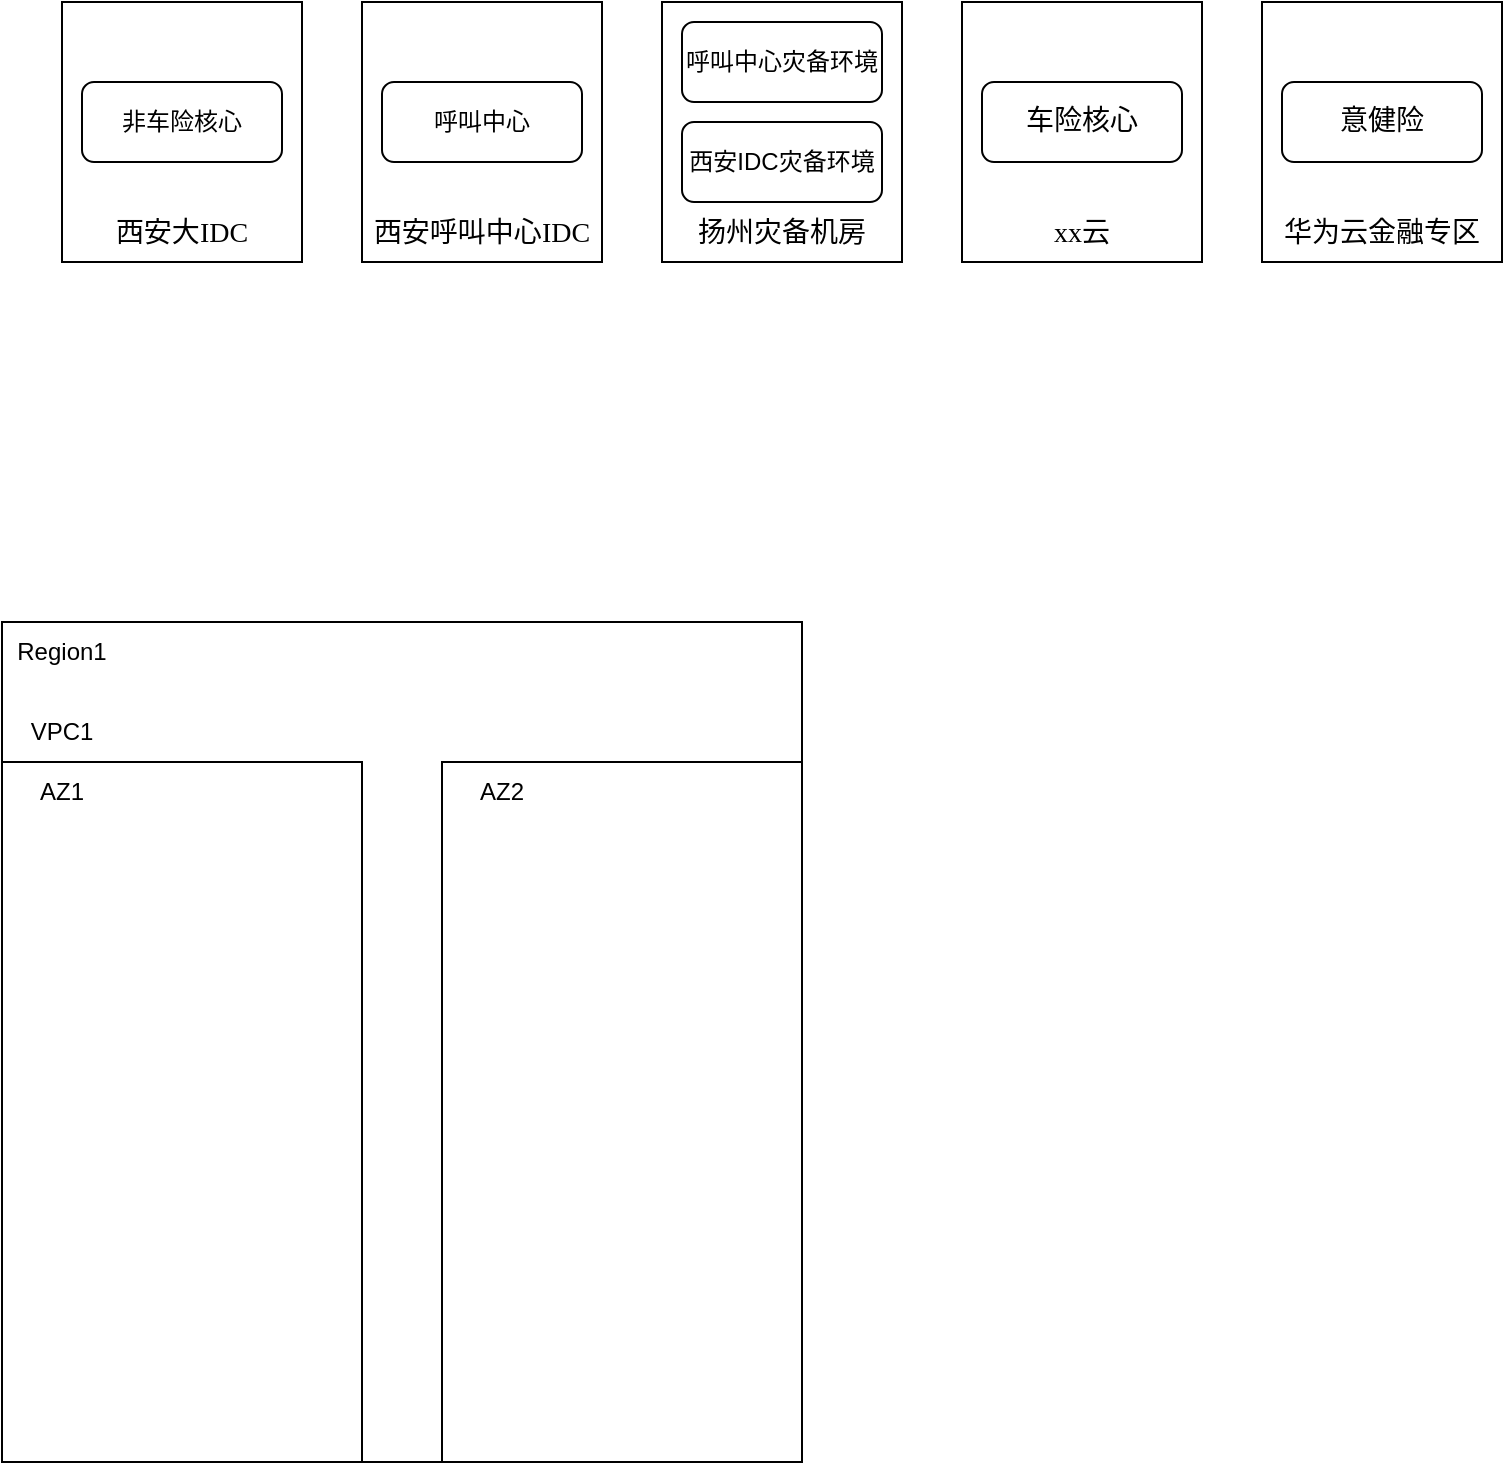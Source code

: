 <mxfile version="20.8.23" type="github">
  <diagram id="1HvbYhtdSqmgL1F3OeFL" name="第 1 页">
    <mxGraphModel dx="1026" dy="638" grid="1" gridSize="10" guides="1" tooltips="1" connect="1" arrows="1" fold="1" page="1" pageScale="1" pageWidth="827" pageHeight="1169" math="0" shadow="0">
      <root>
        <mxCell id="0" />
        <mxCell id="1" parent="0" />
        <mxCell id="OBHNnXGTpU4VKu28_vaq-1" value="&lt;p style=&quot;margin: 0pt 0pt 0.0pt; text-align: justify; font-family: Calibri; font-size: 10.5pt;&quot; class=&quot;MsoNormal&quot;&gt;&lt;br&gt;&lt;/p&gt;&lt;p style=&quot;margin: 0pt 0pt 0.0pt; text-align: justify; font-family: Calibri; font-size: 10.5pt;&quot; class=&quot;MsoNormal&quot;&gt;&lt;br&gt;&lt;/p&gt;&lt;p style=&quot;margin: 0pt 0pt 0.0pt; text-align: justify; font-family: Calibri; font-size: 10.5pt;&quot; class=&quot;MsoNormal&quot;&gt;&lt;br&gt;&lt;/p&gt;&lt;p style=&quot;margin: 0pt 0pt 0.0pt; text-align: justify; font-family: Calibri; font-size: 10.5pt;&quot; class=&quot;MsoNormal&quot;&gt;&lt;br&gt;&lt;/p&gt;&lt;p style=&quot;margin: 0pt 0pt 0.0pt; text-align: justify; font-family: Calibri; font-size: 10.5pt;&quot; class=&quot;MsoNormal&quot;&gt;&lt;br&gt;&lt;/p&gt;&lt;p style=&quot;margin: 0pt 0pt 0.0pt; text-align: justify; font-family: Calibri; font-size: 10.5pt;&quot; class=&quot;MsoNormal&quot;&gt;&lt;br&gt;&lt;/p&gt;&lt;p style=&quot;margin: 0pt 0pt 0.0pt; text-align: justify; font-family: Calibri; font-size: 10.5pt;&quot; class=&quot;MsoNormal&quot;&gt;&lt;font face=&quot;仿宋_GB2312&quot;&gt;西安大&lt;/font&gt;&lt;font face=&quot;仿宋_GB2312&quot;&gt;IDC&lt;/font&gt;&lt;/p&gt;" style="rounded=0;whiteSpace=wrap;html=1;" vertex="1" parent="1">
          <mxGeometry x="40" y="200" width="120" height="130" as="geometry" />
        </mxCell>
        <mxCell id="OBHNnXGTpU4VKu28_vaq-2" value="&lt;p style=&quot;margin: 0pt 0pt 0.0pt; text-align: justify; font-family: Calibri; font-size: 10.5pt;&quot; class=&quot;MsoNormal&quot;&gt;&lt;br&gt;&lt;/p&gt;&lt;p style=&quot;margin: 0pt 0pt 0.0pt; text-align: justify; font-family: Calibri; font-size: 10.5pt;&quot; class=&quot;MsoNormal&quot;&gt;&lt;br&gt;&lt;/p&gt;&lt;p style=&quot;margin: 0pt 0pt 0.0pt; text-align: justify; font-family: Calibri; font-size: 10.5pt;&quot; class=&quot;MsoNormal&quot;&gt;&lt;br&gt;&lt;/p&gt;&lt;p style=&quot;margin: 0pt 0pt 0.0pt; text-align: justify; font-family: Calibri; font-size: 10.5pt;&quot; class=&quot;MsoNormal&quot;&gt;&lt;br&gt;&lt;/p&gt;&lt;p style=&quot;margin: 0pt 0pt 0.0pt; text-align: justify; font-family: Calibri; font-size: 10.5pt;&quot; class=&quot;MsoNormal&quot;&gt;&lt;br&gt;&lt;/p&gt;&lt;p style=&quot;margin: 0pt 0pt 0.0pt; text-align: justify; font-family: Calibri; font-size: 10.5pt;&quot; class=&quot;MsoNormal&quot;&gt;&lt;br&gt;&lt;/p&gt;&lt;p style=&quot;margin: 0pt 0pt 0.0pt; text-align: justify; font-family: Calibri; font-size: 10.5pt;&quot; class=&quot;MsoNormal&quot;&gt;&lt;font face=&quot;仿宋_GB2312&quot;&gt;扬州灾备机房&lt;/font&gt;&lt;/p&gt;" style="rounded=0;whiteSpace=wrap;html=1;" vertex="1" parent="1">
          <mxGeometry x="340" y="200" width="120" height="130" as="geometry" />
        </mxCell>
        <mxCell id="OBHNnXGTpU4VKu28_vaq-3" value="&lt;p style=&quot;margin: 0pt 0pt 0.0pt; text-align: justify; font-family: Calibri; font-size: 10.5pt;&quot; class=&quot;MsoNormal&quot;&gt;&lt;br&gt;&lt;/p&gt;&lt;p style=&quot;margin: 0pt 0pt 0.0pt; text-align: justify; font-family: Calibri; font-size: 10.5pt;&quot; class=&quot;MsoNormal&quot;&gt;&lt;font face=&quot;仿宋_GB2312&quot;&gt;&lt;br&gt;&lt;/font&gt;&lt;/p&gt;&lt;p style=&quot;margin: 0pt 0pt 0.0pt; text-align: justify; font-family: Calibri; font-size: 10.5pt;&quot; class=&quot;MsoNormal&quot;&gt;&lt;font face=&quot;仿宋_GB2312&quot;&gt;&lt;br&gt;&lt;/font&gt;&lt;/p&gt;&lt;p style=&quot;margin: 0pt 0pt 0.0pt; text-align: justify; font-family: Calibri; font-size: 10.5pt;&quot; class=&quot;MsoNormal&quot;&gt;&lt;font face=&quot;仿宋_GB2312&quot;&gt;&lt;br&gt;&lt;/font&gt;&lt;/p&gt;&lt;p style=&quot;margin: 0pt 0pt 0.0pt; text-align: justify; font-family: Calibri; font-size: 10.5pt;&quot; class=&quot;MsoNormal&quot;&gt;&lt;font face=&quot;仿宋_GB2312&quot;&gt;&lt;br&gt;&lt;/font&gt;&lt;/p&gt;&lt;p style=&quot;margin: 0pt 0pt 0.0pt; text-align: justify; font-family: Calibri; font-size: 10.5pt;&quot; class=&quot;MsoNormal&quot;&gt;&lt;font face=&quot;仿宋_GB2312&quot;&gt;&lt;br&gt;&lt;/font&gt;&lt;/p&gt;&lt;p style=&quot;margin: 0pt 0pt 0.0pt; text-align: justify; font-family: Calibri; font-size: 10.5pt;&quot; class=&quot;MsoNormal&quot;&gt;&lt;font style=&quot;font-size: 10.5pt;&quot; face=&quot;仿宋_GB2312&quot;&gt;西安呼叫中心&lt;/font&gt;&lt;font style=&quot;font-size: 10.5pt;&quot; face=&quot;仿宋_GB2312&quot;&gt;IDC&lt;/font&gt;&lt;br&gt;&lt;/p&gt;" style="rounded=0;whiteSpace=wrap;html=1;" vertex="1" parent="1">
          <mxGeometry x="190" y="200" width="120" height="130" as="geometry" />
        </mxCell>
        <mxCell id="OBHNnXGTpU4VKu28_vaq-4" value="&lt;p style=&quot;margin: 0pt 0pt 0.0pt; text-align: justify; font-family: Calibri; font-size: 10.5pt;&quot; class=&quot;MsoNormal&quot;&gt;&lt;span style=&quot;font-family: 仿宋_GB2312; font-size: 10.5pt;&quot;&gt;&lt;br&gt;&lt;/span&gt;&lt;/p&gt;&lt;p style=&quot;margin: 0pt 0pt 0.0pt; text-align: justify; font-family: Calibri; font-size: 10.5pt;&quot; class=&quot;MsoNormal&quot;&gt;&lt;span style=&quot;font-family: 仿宋_GB2312; font-size: 10.5pt;&quot;&gt;&lt;br&gt;&lt;/span&gt;&lt;/p&gt;&lt;p style=&quot;margin: 0pt 0pt 0.0pt; text-align: justify; font-family: Calibri; font-size: 10.5pt;&quot; class=&quot;MsoNormal&quot;&gt;&lt;span style=&quot;font-family: 仿宋_GB2312; font-size: 10.5pt;&quot;&gt;&lt;br&gt;&lt;/span&gt;&lt;/p&gt;&lt;p style=&quot;margin: 0pt 0pt 0.0pt; text-align: justify; font-family: Calibri; font-size: 10.5pt;&quot; class=&quot;MsoNormal&quot;&gt;&lt;span style=&quot;font-family: 仿宋_GB2312; font-size: 10.5pt;&quot;&gt;&lt;br&gt;&lt;/span&gt;&lt;/p&gt;&lt;p style=&quot;margin: 0pt 0pt 0.0pt; text-align: justify; font-family: Calibri; font-size: 10.5pt;&quot; class=&quot;MsoNormal&quot;&gt;&lt;span style=&quot;font-family: 仿宋_GB2312; font-size: 10.5pt;&quot;&gt;&lt;br&gt;&lt;/span&gt;&lt;/p&gt;&lt;p style=&quot;margin: 0pt 0pt 0.0pt; text-align: justify; font-family: Calibri; font-size: 10.5pt;&quot; class=&quot;MsoNormal&quot;&gt;&lt;span style=&quot;font-family: 仿宋_GB2312; font-size: 10.5pt;&quot;&gt;&lt;br&gt;&lt;/span&gt;&lt;/p&gt;&lt;p style=&quot;margin: 0pt 0pt 0.0pt; text-align: justify; font-family: Calibri; font-size: 10.5pt;&quot; class=&quot;MsoNormal&quot;&gt;&lt;span style=&quot;font-family: 仿宋_GB2312; font-size: 10.5pt;&quot;&gt;xx云&lt;/span&gt;&lt;br&gt;&lt;/p&gt;" style="rounded=0;whiteSpace=wrap;html=1;" vertex="1" parent="1">
          <mxGeometry x="490" y="200" width="120" height="130" as="geometry" />
        </mxCell>
        <mxCell id="OBHNnXGTpU4VKu28_vaq-5" value="&lt;p style=&quot;margin: 0pt 0pt 0.0pt; text-align: justify; font-family: Calibri; font-size: 10.5pt;&quot; class=&quot;MsoNormal&quot;&gt;&lt;br&gt;&lt;/p&gt;&lt;p style=&quot;margin: 0pt 0pt 0.0pt; text-align: justify; font-family: Calibri; font-size: 10.5pt;&quot; class=&quot;MsoNormal&quot;&gt;&lt;br&gt;&lt;/p&gt;&lt;p style=&quot;margin: 0pt 0pt 0.0pt; text-align: justify; font-family: Calibri; font-size: 10.5pt;&quot; class=&quot;MsoNormal&quot;&gt;&lt;br&gt;&lt;/p&gt;&lt;p style=&quot;margin: 0pt 0pt 0.0pt; text-align: justify; font-family: Calibri; font-size: 10.5pt;&quot; class=&quot;MsoNormal&quot;&gt;&lt;br&gt;&lt;/p&gt;&lt;p style=&quot;margin: 0pt 0pt 0.0pt; text-align: justify; font-family: Calibri; font-size: 10.5pt;&quot; class=&quot;MsoNormal&quot;&gt;&lt;br&gt;&lt;/p&gt;&lt;p style=&quot;margin: 0pt 0pt 0.0pt; text-align: justify; font-family: Calibri; font-size: 10.5pt;&quot; class=&quot;MsoNormal&quot;&gt;&lt;br&gt;&lt;/p&gt;&lt;p style=&quot;margin: 0pt 0pt 0.0pt; text-align: justify; font-family: Calibri; font-size: 10.5pt;&quot; class=&quot;MsoNormal&quot;&gt;&lt;font face=&quot;仿宋_GB2312&quot;&gt;华为云金融专区&lt;/font&gt;&lt;/p&gt;" style="rounded=0;whiteSpace=wrap;html=1;" vertex="1" parent="1">
          <mxGeometry x="640" y="200" width="120" height="130" as="geometry" />
        </mxCell>
        <mxCell id="OBHNnXGTpU4VKu28_vaq-6" value="非车险核心" style="rounded=1;whiteSpace=wrap;html=1;" vertex="1" parent="1">
          <mxGeometry x="50" y="240" width="100" height="40" as="geometry" />
        </mxCell>
        <mxCell id="OBHNnXGTpU4VKu28_vaq-7" value="呼叫中心" style="rounded=1;whiteSpace=wrap;html=1;" vertex="1" parent="1">
          <mxGeometry x="200" y="240" width="100" height="40" as="geometry" />
        </mxCell>
        <mxCell id="OBHNnXGTpU4VKu28_vaq-8" value="呼叫中心灾备环境" style="rounded=1;whiteSpace=wrap;html=1;" vertex="1" parent="1">
          <mxGeometry x="350" y="210" width="100" height="40" as="geometry" />
        </mxCell>
        <mxCell id="OBHNnXGTpU4VKu28_vaq-9" value="西安IDC灾备环境" style="rounded=1;whiteSpace=wrap;html=1;" vertex="1" parent="1">
          <mxGeometry x="350" y="260" width="100" height="40" as="geometry" />
        </mxCell>
        <mxCell id="OBHNnXGTpU4VKu28_vaq-10" value="&lt;p style=&quot;border-color: var(--border-color); margin: 0pt 0pt 0.0pt; text-align: justify; font-family: Calibri; font-size: 10.5pt;&quot; class=&quot;MsoNormal&quot;&gt;&lt;font style=&quot;border-color: var(--border-color);&quot; face=&quot;仿宋_GB2312&quot;&gt;车险核心&lt;/font&gt;&lt;/p&gt;" style="rounded=1;whiteSpace=wrap;html=1;" vertex="1" parent="1">
          <mxGeometry x="500" y="240" width="100" height="40" as="geometry" />
        </mxCell>
        <mxCell id="OBHNnXGTpU4VKu28_vaq-11" value="&lt;p style=&quot;border-color: var(--border-color); margin: 0pt 0pt 0.0pt; text-align: justify; font-family: Calibri; font-size: 10.5pt;&quot; class=&quot;MsoNormal&quot;&gt;意健险&lt;br&gt;&lt;/p&gt;" style="rounded=1;whiteSpace=wrap;html=1;" vertex="1" parent="1">
          <mxGeometry x="650" y="240" width="100" height="40" as="geometry" />
        </mxCell>
        <mxCell id="OBHNnXGTpU4VKu28_vaq-12" value="&lt;p style=&quot;margin: 0pt 0pt 0.0pt; text-align: justify; font-family: Calibri; font-size: 10.5pt;&quot; class=&quot;MsoNormal&quot;&gt;&lt;br&gt;&lt;/p&gt;" style="rounded=0;whiteSpace=wrap;html=1;" vertex="1" parent="1">
          <mxGeometry x="10" y="510" width="400" height="420" as="geometry" />
        </mxCell>
        <mxCell id="OBHNnXGTpU4VKu28_vaq-14" value="Region1" style="text;html=1;strokeColor=none;fillColor=none;align=center;verticalAlign=middle;whiteSpace=wrap;rounded=0;" vertex="1" parent="1">
          <mxGeometry x="10" y="510" width="60" height="30" as="geometry" />
        </mxCell>
        <mxCell id="OBHNnXGTpU4VKu28_vaq-17" value="" style="rounded=0;whiteSpace=wrap;html=1;" vertex="1" parent="1">
          <mxGeometry x="10" y="580" width="180" height="350" as="geometry" />
        </mxCell>
        <mxCell id="OBHNnXGTpU4VKu28_vaq-18" value="VPC1" style="text;html=1;strokeColor=none;fillColor=none;align=center;verticalAlign=middle;whiteSpace=wrap;rounded=0;" vertex="1" parent="1">
          <mxGeometry x="10" y="550" width="60" height="30" as="geometry" />
        </mxCell>
        <mxCell id="OBHNnXGTpU4VKu28_vaq-19" value="" style="rounded=0;whiteSpace=wrap;html=1;" vertex="1" parent="1">
          <mxGeometry x="230" y="580" width="180" height="350" as="geometry" />
        </mxCell>
        <mxCell id="OBHNnXGTpU4VKu28_vaq-20" value="AZ1" style="text;html=1;strokeColor=none;fillColor=none;align=center;verticalAlign=middle;whiteSpace=wrap;rounded=0;" vertex="1" parent="1">
          <mxGeometry x="10" y="580" width="60" height="30" as="geometry" />
        </mxCell>
        <mxCell id="OBHNnXGTpU4VKu28_vaq-21" value="AZ2" style="text;html=1;strokeColor=none;fillColor=none;align=center;verticalAlign=middle;whiteSpace=wrap;rounded=0;" vertex="1" parent="1">
          <mxGeometry x="230" y="580" width="60" height="30" as="geometry" />
        </mxCell>
      </root>
    </mxGraphModel>
  </diagram>
</mxfile>
